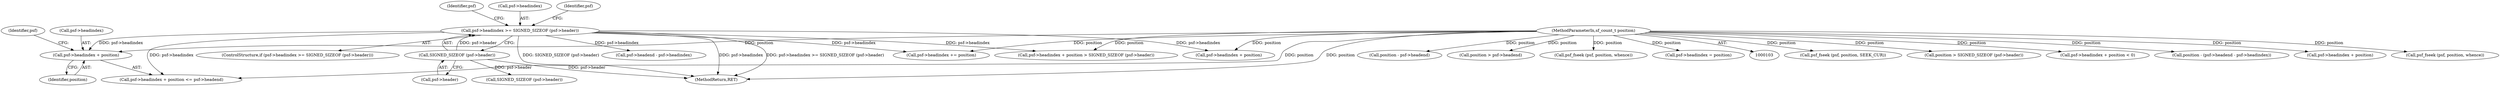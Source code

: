 digraph "0_libsndfile_708e996c87c5fae77b104ccfeb8f6db784c32074_14@pointer" {
"1000183" [label="(Call,psf->headindex + position)"];
"1000167" [label="(Call,psf->headindex >= SIGNED_SIZEOF (psf->header))"];
"1000171" [label="(Call,SIGNED_SIZEOF (psf->header))"];
"1000105" [label="(MethodParameterIn,sf_count_t position)"];
"1000199" [label="(Call,psf->headindex + position > SIGNED_SIZEOF (psf->header))"];
"1000217" [label="(Call,psf_fseek (psf, position, SEEK_CUR))"];
"1000183" [label="(Call,psf->headindex + position)"];
"1000200" [label="(Call,psf->headindex + position)"];
"1000113" [label="(Call,position > SIGNED_SIZEOF (psf->header))"];
"1000158" [label="(Call,psf->headindex + position < 0)"];
"1000235" [label="(Call,position - (psf->headend - psf->headindex))"];
"1000172" [label="(Call,psf->header)"];
"1000159" [label="(Call,psf->headindex + position)"];
"1000105" [label="(MethodParameterIn,sf_count_t position)"];
"1000120" [label="(Call,psf_fseek (psf, position, whence))"];
"1000167" [label="(Call,psf->headindex >= SIGNED_SIZEOF (psf->header))"];
"1000171" [label="(Call,SIGNED_SIZEOF (psf->header))"];
"1000144" [label="(Call,position - psf->headend)"];
"1000189" [label="(Identifier,psf)"];
"1000237" [label="(Call,psf->headend - psf->headindex)"];
"1000126" [label="(Call,position > psf->headend)"];
"1000260" [label="(MethodReturn,RET)"];
"1000185" [label="(Identifier,psf)"];
"1000176" [label="(Call,psf_fseek (psf, position, whence))"];
"1000150" [label="(Call,psf->headindex = position)"];
"1000168" [label="(Call,psf->headindex)"];
"1000166" [label="(ControlStructure,if (psf->headindex >= SIGNED_SIZEOF (psf->header)))"];
"1000187" [label="(Identifier,position)"];
"1000192" [label="(Call,psf->headindex += position)"];
"1000184" [label="(Call,psf->headindex)"];
"1000177" [label="(Identifier,psf)"];
"1000205" [label="(Call,SIGNED_SIZEOF (psf->header))"];
"1000182" [label="(Call,psf->headindex + position <= psf->headend)"];
"1000183" -> "1000182"  [label="AST: "];
"1000183" -> "1000187"  [label="CFG: "];
"1000184" -> "1000183"  [label="AST: "];
"1000187" -> "1000183"  [label="AST: "];
"1000189" -> "1000183"  [label="CFG: "];
"1000167" -> "1000183"  [label="DDG: psf->headindex"];
"1000105" -> "1000183"  [label="DDG: position"];
"1000167" -> "1000166"  [label="AST: "];
"1000167" -> "1000171"  [label="CFG: "];
"1000168" -> "1000167"  [label="AST: "];
"1000171" -> "1000167"  [label="AST: "];
"1000177" -> "1000167"  [label="CFG: "];
"1000185" -> "1000167"  [label="CFG: "];
"1000167" -> "1000260"  [label="DDG: psf->headindex"];
"1000167" -> "1000260"  [label="DDG: psf->headindex >= SIGNED_SIZEOF (psf->header)"];
"1000167" -> "1000260"  [label="DDG: SIGNED_SIZEOF (psf->header)"];
"1000171" -> "1000167"  [label="DDG: psf->header"];
"1000167" -> "1000182"  [label="DDG: psf->headindex"];
"1000167" -> "1000192"  [label="DDG: psf->headindex"];
"1000167" -> "1000199"  [label="DDG: psf->headindex"];
"1000167" -> "1000200"  [label="DDG: psf->headindex"];
"1000167" -> "1000237"  [label="DDG: psf->headindex"];
"1000171" -> "1000172"  [label="CFG: "];
"1000172" -> "1000171"  [label="AST: "];
"1000171" -> "1000260"  [label="DDG: psf->header"];
"1000171" -> "1000205"  [label="DDG: psf->header"];
"1000105" -> "1000103"  [label="AST: "];
"1000105" -> "1000260"  [label="DDG: position"];
"1000105" -> "1000113"  [label="DDG: position"];
"1000105" -> "1000120"  [label="DDG: position"];
"1000105" -> "1000126"  [label="DDG: position"];
"1000105" -> "1000144"  [label="DDG: position"];
"1000105" -> "1000150"  [label="DDG: position"];
"1000105" -> "1000158"  [label="DDG: position"];
"1000105" -> "1000159"  [label="DDG: position"];
"1000105" -> "1000176"  [label="DDG: position"];
"1000105" -> "1000182"  [label="DDG: position"];
"1000105" -> "1000192"  [label="DDG: position"];
"1000105" -> "1000199"  [label="DDG: position"];
"1000105" -> "1000200"  [label="DDG: position"];
"1000105" -> "1000217"  [label="DDG: position"];
"1000105" -> "1000235"  [label="DDG: position"];
}

